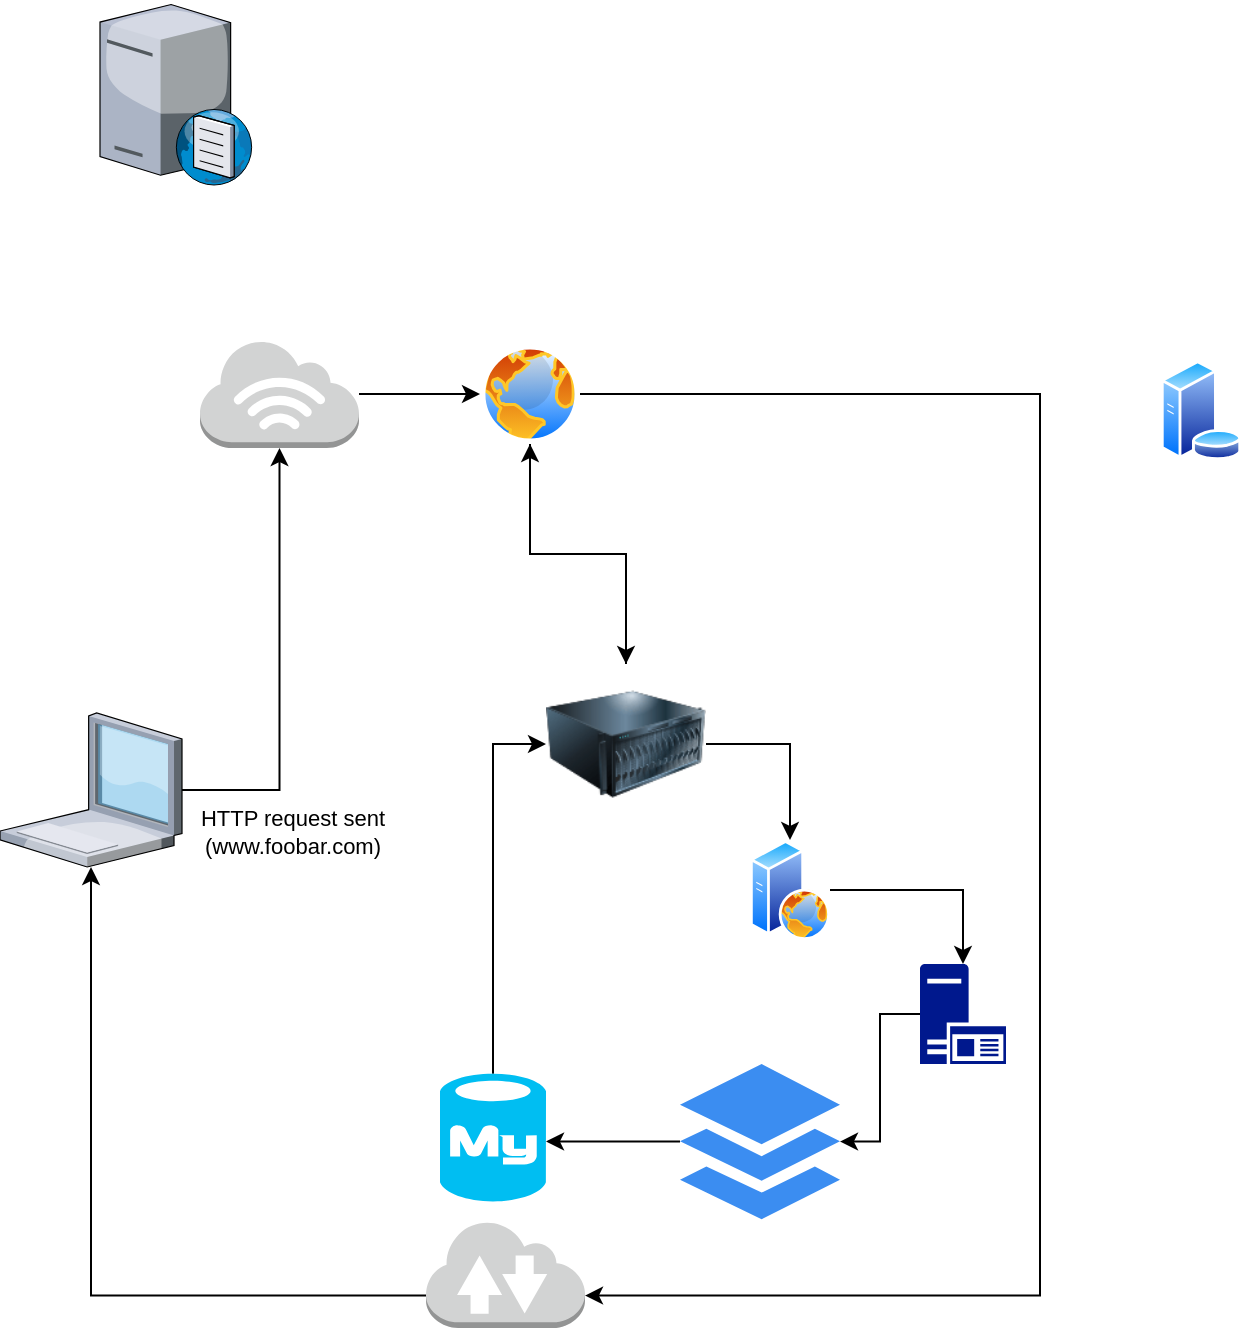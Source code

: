 <mxfile version="23.1.1" type="github">
  <diagram name="Page-1" id="UytFIJBBEG694bEX4Fh9">
    <mxGraphModel dx="1112" dy="485" grid="1" gridSize="10" guides="1" tooltips="1" connect="1" arrows="1" fold="1" page="1" pageScale="1" pageWidth="850" pageHeight="1100" math="0" shadow="0">
      <root>
        <mxCell id="0" />
        <mxCell id="1" parent="0" />
        <mxCell id="eUEfTirzM8Af57HB3OFG-2" value="" style="edgeStyle=orthogonalEdgeStyle;rounded=0;orthogonalLoop=1;jettySize=auto;html=1;" parent="1" source="pSNilD8N5I2ruYLXZMeT-3" target="pSNilD8N5I2ruYLXZMeT-5" edge="1">
          <mxGeometry relative="1" as="geometry" />
        </mxCell>
        <mxCell id="eUEfTirzM8Af57HB3OFG-22" style="edgeStyle=orthogonalEdgeStyle;rounded=0;orthogonalLoop=1;jettySize=auto;html=1;entryX=0.5;entryY=1;entryDx=0;entryDy=0;" parent="1" source="pSNilD8N5I2ruYLXZMeT-3" target="eUEfTirzM8Af57HB3OFG-11" edge="1">
          <mxGeometry relative="1" as="geometry" />
        </mxCell>
        <mxCell id="pSNilD8N5I2ruYLXZMeT-3" value="" style="image;html=1;image=img/lib/clip_art/computers/Server_128x128.png" parent="1" vertex="1">
          <mxGeometry x="283" y="372" width="80" height="80" as="geometry" />
        </mxCell>
        <mxCell id="pSNilD8N5I2ruYLXZMeT-4" value="" style="image;aspect=fixed;perimeter=ellipsePerimeter;html=1;align=center;shadow=0;dashed=0;spacingTop=3;image=img/lib/active_directory/database_server.svg;" parent="1" vertex="1">
          <mxGeometry x="590" y="220" width="41" height="50" as="geometry" />
        </mxCell>
        <mxCell id="eUEfTirzM8Af57HB3OFG-4" value="" style="edgeStyle=orthogonalEdgeStyle;rounded=0;orthogonalLoop=1;jettySize=auto;html=1;" parent="1" source="pSNilD8N5I2ruYLXZMeT-5" target="eUEfTirzM8Af57HB3OFG-3" edge="1">
          <mxGeometry relative="1" as="geometry" />
        </mxCell>
        <mxCell id="pSNilD8N5I2ruYLXZMeT-5" value="" style="image;aspect=fixed;perimeter=ellipsePerimeter;html=1;align=center;shadow=0;dashed=0;spacingTop=3;image=img/lib/active_directory/web_server.svg;" parent="1" vertex="1">
          <mxGeometry x="385" y="460" width="40" height="50" as="geometry" />
        </mxCell>
        <mxCell id="eUEfTirzM8Af57HB3OFG-23" style="edgeStyle=orthogonalEdgeStyle;rounded=0;orthogonalLoop=1;jettySize=auto;html=1;entryX=0;entryY=0.5;entryDx=0;entryDy=0;" parent="1" source="pSNilD8N5I2ruYLXZMeT-7" target="pSNilD8N5I2ruYLXZMeT-3" edge="1">
          <mxGeometry relative="1" as="geometry" />
        </mxCell>
        <mxCell id="pSNilD8N5I2ruYLXZMeT-7" value="" style="verticalLabelPosition=bottom;html=1;verticalAlign=top;align=center;strokeColor=none;fillColor=#00BEF2;shape=mxgraph.azure.mysql_database;" parent="1" vertex="1">
          <mxGeometry x="230" y="576.9" width="53" height="63.8" as="geometry" />
        </mxCell>
        <mxCell id="pSNilD8N5I2ruYLXZMeT-8" value="" style="verticalLabelPosition=bottom;sketch=0;aspect=fixed;html=1;verticalAlign=top;strokeColor=none;align=center;outlineConnect=0;shape=mxgraph.citrix.dns_server;" parent="1" vertex="1">
          <mxGeometry x="60" y="40" width="76.5" height="92.5" as="geometry" />
        </mxCell>
        <mxCell id="eUEfTirzM8Af57HB3OFG-14" style="edgeStyle=orthogonalEdgeStyle;rounded=0;orthogonalLoop=1;jettySize=auto;html=1;" parent="1" source="8-D-bgn7aszmPkUvuUCa-1" target="eUEfTirzM8Af57HB3OFG-12" edge="1">
          <mxGeometry relative="1" as="geometry" />
        </mxCell>
        <mxCell id="RRu_-yRwgG_cUGZBWE6i-1" value="HTTP request sent&lt;br&gt;(www.foobar.com)" style="edgeLabel;html=1;align=center;verticalAlign=middle;resizable=0;points=[];" vertex="1" connectable="0" parent="eUEfTirzM8Af57HB3OFG-14">
          <mxGeometry x="-0.891" y="-1" relative="1" as="geometry">
            <mxPoint x="43" y="20" as="offset" />
          </mxGeometry>
        </mxCell>
        <mxCell id="8-D-bgn7aszmPkUvuUCa-1" value="" style="verticalLabelPosition=bottom;sketch=0;aspect=fixed;html=1;verticalAlign=top;strokeColor=none;align=center;outlineConnect=0;shape=mxgraph.citrix.laptop_1;fontSize=16;" parent="1" vertex="1">
          <mxGeometry x="10" y="396.5" width="91" height="77" as="geometry" />
        </mxCell>
        <mxCell id="eUEfTirzM8Af57HB3OFG-7" value="" style="edgeStyle=orthogonalEdgeStyle;rounded=0;orthogonalLoop=1;jettySize=auto;html=1;" parent="1" source="eUEfTirzM8Af57HB3OFG-3" target="eUEfTirzM8Af57HB3OFG-6" edge="1">
          <mxGeometry relative="1" as="geometry" />
        </mxCell>
        <mxCell id="eUEfTirzM8Af57HB3OFG-3" value="" style="sketch=0;aspect=fixed;pointerEvents=1;shadow=0;dashed=0;html=1;strokeColor=none;labelPosition=center;verticalLabelPosition=bottom;verticalAlign=top;align=center;fillColor=#00188D;shape=mxgraph.mscae.enterprise.application_server2" parent="1" vertex="1">
          <mxGeometry x="470" y="522" width="43" height="50" as="geometry" />
        </mxCell>
        <mxCell id="eUEfTirzM8Af57HB3OFG-8" value="" style="edgeStyle=orthogonalEdgeStyle;rounded=0;orthogonalLoop=1;jettySize=auto;html=1;" parent="1" source="eUEfTirzM8Af57HB3OFG-6" edge="1">
          <mxGeometry relative="1" as="geometry">
            <mxPoint x="283.0" y="610.75" as="targetPoint" />
          </mxGeometry>
        </mxCell>
        <mxCell id="eUEfTirzM8Af57HB3OFG-6" value="" style="sketch=0;html=1;aspect=fixed;strokeColor=none;shadow=0;fillColor=#3B8DF1;verticalAlign=top;labelPosition=center;verticalLabelPosition=bottom;shape=mxgraph.gcp2.files" parent="1" vertex="1">
          <mxGeometry x="350" y="572" width="80" height="77.6" as="geometry" />
        </mxCell>
        <mxCell id="eUEfTirzM8Af57HB3OFG-20" value="" style="edgeStyle=orthogonalEdgeStyle;rounded=0;orthogonalLoop=1;jettySize=auto;html=1;" parent="1" source="eUEfTirzM8Af57HB3OFG-11" target="pSNilD8N5I2ruYLXZMeT-3" edge="1">
          <mxGeometry relative="1" as="geometry" />
        </mxCell>
        <mxCell id="eUEfTirzM8Af57HB3OFG-24" style="edgeStyle=orthogonalEdgeStyle;rounded=0;orthogonalLoop=1;jettySize=auto;html=1;entryX=1;entryY=0.7;entryDx=0;entryDy=0;entryPerimeter=0;" parent="1" source="eUEfTirzM8Af57HB3OFG-11" target="eUEfTirzM8Af57HB3OFG-13" edge="1">
          <mxGeometry relative="1" as="geometry">
            <mxPoint x="520" y="510" as="targetPoint" />
            <Array as="points">
              <mxPoint x="530" y="237" />
              <mxPoint x="530" y="688" />
            </Array>
          </mxGeometry>
        </mxCell>
        <mxCell id="eUEfTirzM8Af57HB3OFG-11" value="" style="image;aspect=fixed;perimeter=ellipsePerimeter;html=1;align=center;shadow=0;dashed=0;spacingTop=3;image=img/lib/active_directory/internet_globe.svg;" parent="1" vertex="1">
          <mxGeometry x="250" y="212" width="50" height="50" as="geometry" />
        </mxCell>
        <mxCell id="eUEfTirzM8Af57HB3OFG-17" value="" style="edgeStyle=orthogonalEdgeStyle;rounded=0;orthogonalLoop=1;jettySize=auto;html=1;" parent="1" source="eUEfTirzM8Af57HB3OFG-12" target="eUEfTirzM8Af57HB3OFG-11" edge="1">
          <mxGeometry relative="1" as="geometry" />
        </mxCell>
        <mxCell id="eUEfTirzM8Af57HB3OFG-12" value="" style="outlineConnect=0;dashed=0;verticalLabelPosition=bottom;verticalAlign=top;align=center;html=1;shape=mxgraph.aws3.internet_3;fillColor=#D2D3D3;gradientColor=none;" parent="1" vertex="1">
          <mxGeometry x="110" y="210" width="79.5" height="54" as="geometry" />
        </mxCell>
        <mxCell id="eUEfTirzM8Af57HB3OFG-25" style="edgeStyle=orthogonalEdgeStyle;rounded=0;orthogonalLoop=1;jettySize=auto;html=1;exitX=0;exitY=0.7;exitDx=0;exitDy=0;exitPerimeter=0;" parent="1" source="eUEfTirzM8Af57HB3OFG-13" target="8-D-bgn7aszmPkUvuUCa-1" edge="1">
          <mxGeometry relative="1" as="geometry" />
        </mxCell>
        <mxCell id="eUEfTirzM8Af57HB3OFG-13" value="" style="outlineConnect=0;dashed=0;verticalLabelPosition=bottom;verticalAlign=top;align=center;html=1;shape=mxgraph.aws3.internet_2;fillColor=#D2D3D3;gradientColor=none;" parent="1" vertex="1">
          <mxGeometry x="223" y="650" width="79.5" height="54" as="geometry" />
        </mxCell>
        <mxCell id="eUEfTirzM8Af57HB3OFG-27" style="edgeStyle=orthogonalEdgeStyle;rounded=0;orthogonalLoop=1;jettySize=auto;html=1;exitX=0.5;exitY=1;exitDx=0;exitDy=0;" parent="1" source="pSNilD8N5I2ruYLXZMeT-3" target="pSNilD8N5I2ruYLXZMeT-3" edge="1">
          <mxGeometry relative="1" as="geometry" />
        </mxCell>
      </root>
    </mxGraphModel>
  </diagram>
</mxfile>
